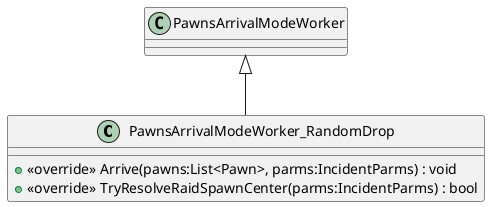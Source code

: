 @startuml
class PawnsArrivalModeWorker_RandomDrop {
    + <<override>> Arrive(pawns:List<Pawn>, parms:IncidentParms) : void
    + <<override>> TryResolveRaidSpawnCenter(parms:IncidentParms) : bool
}
PawnsArrivalModeWorker <|-- PawnsArrivalModeWorker_RandomDrop
@enduml
